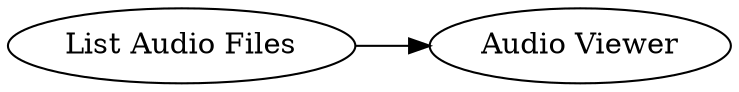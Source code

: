 digraph {
	"-3483889114585100003_504" [label="Audio Viewer"]
	"-3483889114585100003_514" [label="List Audio Files"]
	"-3483889114585100003_514" -> "-3483889114585100003_504"
	rankdir=LR
}
